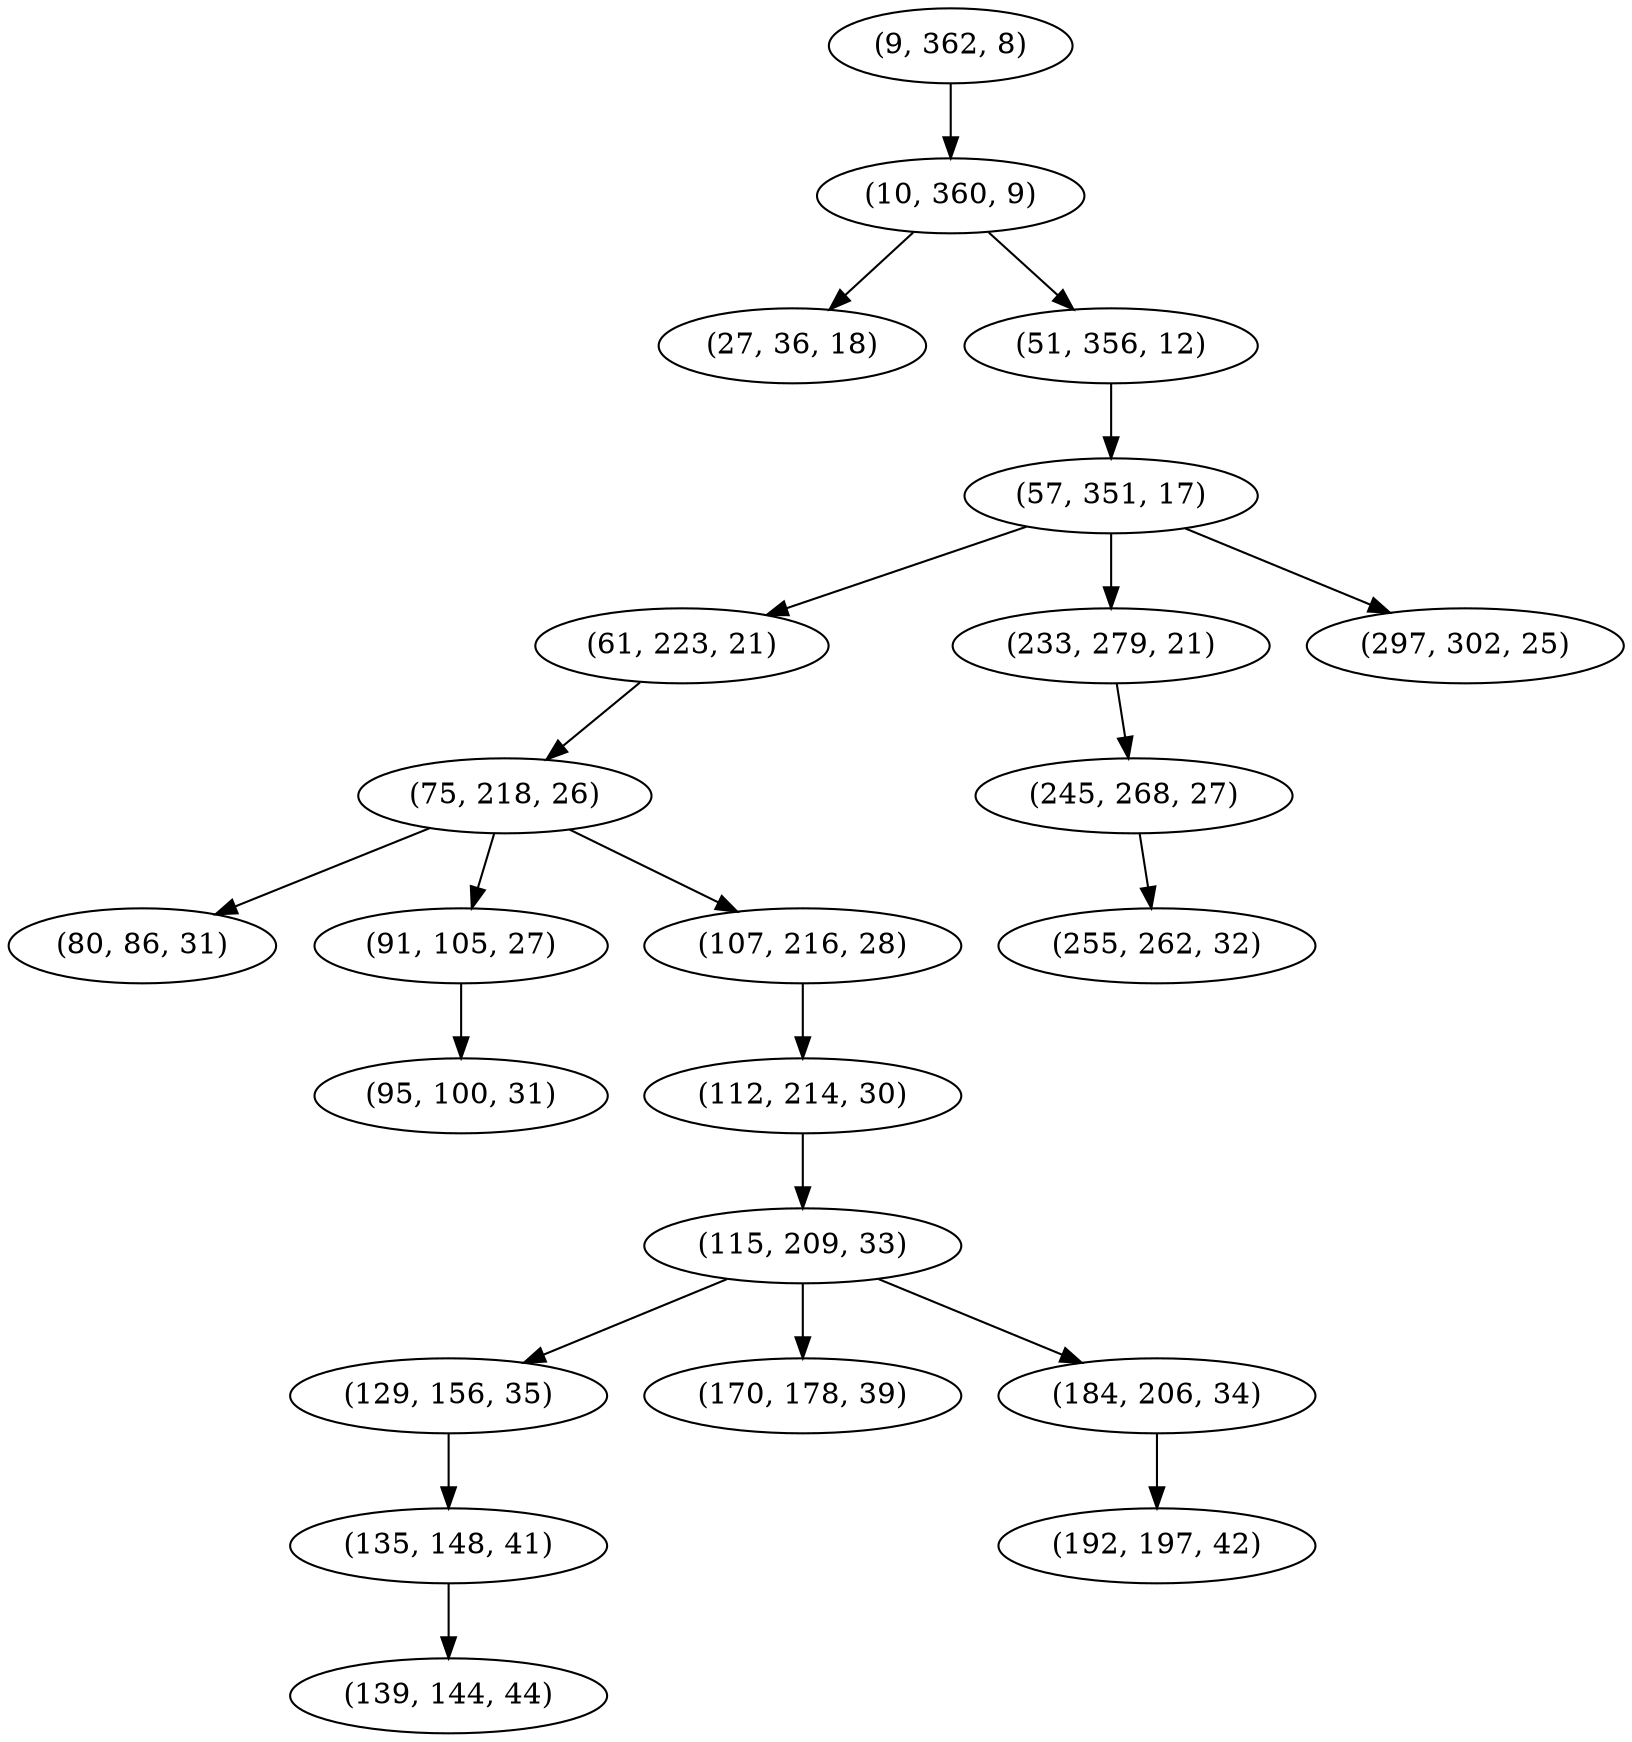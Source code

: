 digraph tree {
    "(9, 362, 8)";
    "(10, 360, 9)";
    "(27, 36, 18)";
    "(51, 356, 12)";
    "(57, 351, 17)";
    "(61, 223, 21)";
    "(75, 218, 26)";
    "(80, 86, 31)";
    "(91, 105, 27)";
    "(95, 100, 31)";
    "(107, 216, 28)";
    "(112, 214, 30)";
    "(115, 209, 33)";
    "(129, 156, 35)";
    "(135, 148, 41)";
    "(139, 144, 44)";
    "(170, 178, 39)";
    "(184, 206, 34)";
    "(192, 197, 42)";
    "(233, 279, 21)";
    "(245, 268, 27)";
    "(255, 262, 32)";
    "(297, 302, 25)";
    "(9, 362, 8)" -> "(10, 360, 9)";
    "(10, 360, 9)" -> "(27, 36, 18)";
    "(10, 360, 9)" -> "(51, 356, 12)";
    "(51, 356, 12)" -> "(57, 351, 17)";
    "(57, 351, 17)" -> "(61, 223, 21)";
    "(57, 351, 17)" -> "(233, 279, 21)";
    "(57, 351, 17)" -> "(297, 302, 25)";
    "(61, 223, 21)" -> "(75, 218, 26)";
    "(75, 218, 26)" -> "(80, 86, 31)";
    "(75, 218, 26)" -> "(91, 105, 27)";
    "(75, 218, 26)" -> "(107, 216, 28)";
    "(91, 105, 27)" -> "(95, 100, 31)";
    "(107, 216, 28)" -> "(112, 214, 30)";
    "(112, 214, 30)" -> "(115, 209, 33)";
    "(115, 209, 33)" -> "(129, 156, 35)";
    "(115, 209, 33)" -> "(170, 178, 39)";
    "(115, 209, 33)" -> "(184, 206, 34)";
    "(129, 156, 35)" -> "(135, 148, 41)";
    "(135, 148, 41)" -> "(139, 144, 44)";
    "(184, 206, 34)" -> "(192, 197, 42)";
    "(233, 279, 21)" -> "(245, 268, 27)";
    "(245, 268, 27)" -> "(255, 262, 32)";
}

